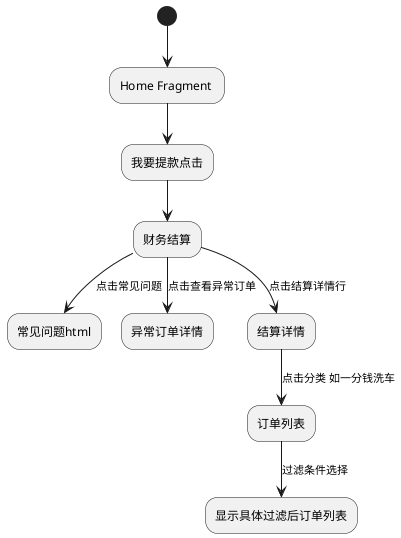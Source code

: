 @startuml
 (*) --> "Home Fragment "
  -->"我要提款点击"
  -->"财务结算"
  "财务结算" -->[点击常见问题] "常见问题html"
  "财务结算" -->[点击查看异常订单] "异常订单详情"
  "财务结算" --> [点击结算详情行]"结算详情"
  "结算详情" --> [点击分类 如一分钱洗车] "订单列表"
  "订单列表" --> [过滤条件选择] "显示具体过滤后订单列表"
@enduml